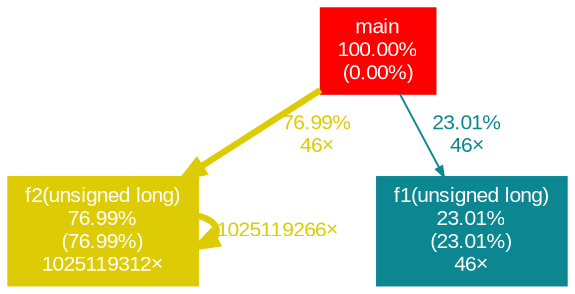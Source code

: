 digraph {
	graph [fontname=Arial, nodesep=0.125, ranksep=0.25];
	node [fontcolor=white, fontname=Arial, height=0, shape=box, style=filled, width=0];
	edge [fontname=Arial];
	1 [color="#ff0000", fontcolor="#ffffff", fontsize="10.00", label="main\n100.00%\n(0.00%)"];
	1 -> 2 [arrowsize="0.88", color="#dccb05", fontcolor="#dccb05", fontsize="10.00", label="76.99%\n46×", labeldistance="3.08", penwidth="3.08"];
	1 -> 3 [arrowsize="0.48", color="#0c8691", fontcolor="#0c8691", fontsize="10.00", label="23.01%\n46×", labeldistance="0.92", penwidth="0.92"];
	2 [color="#dccb05", fontcolor="#ffffff", fontsize="10.00", label="f2(unsigned long)\n76.99%\n(76.99%)\n1025119312×"];
	2 -> 2 [arrowsize="0.88", color="#dccb05", fontcolor="#dccb05", fontsize="10.00", label="1025119266×", labeldistance="3.08", penwidth="3.08"];
	3 [color="#0c8691", fontcolor="#ffffff", fontsize="10.00", label="f1(unsigned long)\n23.01%\n(23.01%)\n46×"];
}
